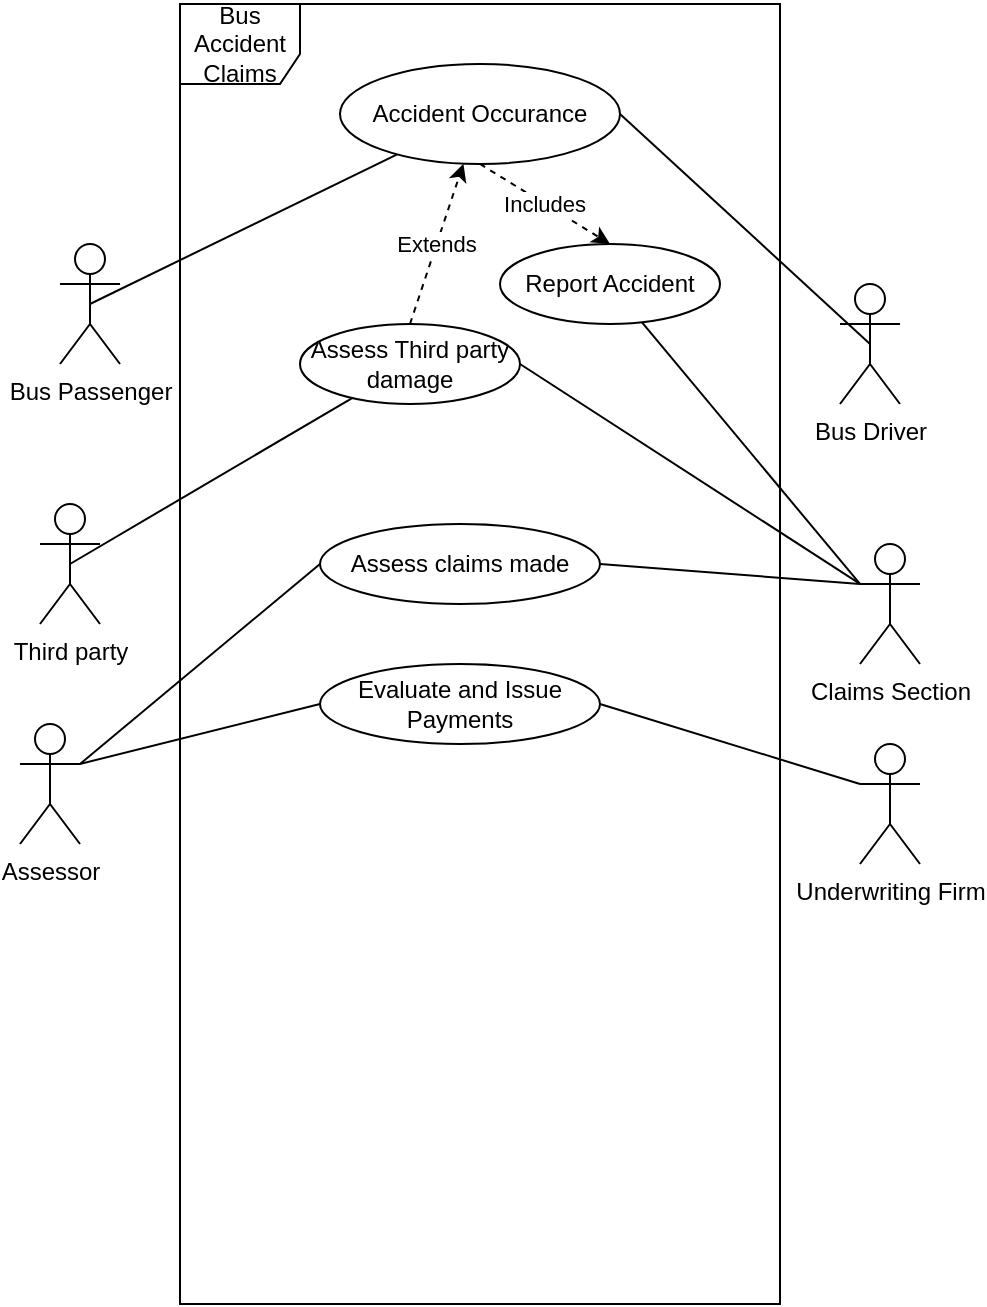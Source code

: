 <mxfile version="15.4.1" type="github">
  <diagram id="-3Mf7pvUGyZ3UgzaagBH" name="Page-1">
    <mxGraphModel dx="1038" dy="1658" grid="1" gridSize="10" guides="1" tooltips="1" connect="1" arrows="1" fold="1" page="1" pageScale="1" pageWidth="827" pageHeight="1169" math="0" shadow="0">
      <root>
        <mxCell id="0" />
        <mxCell id="1" parent="0" />
        <mxCell id="6SlTIPmL1n4rDObzGpwE-1" value="Bus Accident Claims" style="shape=umlFrame;whiteSpace=wrap;html=1;width=60;height=40;" vertex="1" parent="1">
          <mxGeometry x="240" width="300" height="650" as="geometry" />
        </mxCell>
        <mxCell id="6SlTIPmL1n4rDObzGpwE-17" style="edgeStyle=none;rounded=0;orthogonalLoop=1;jettySize=auto;html=1;exitX=0.5;exitY=0.5;exitDx=0;exitDy=0;exitPerimeter=0;endArrow=none;endFill=0;" edge="1" parent="1" source="6SlTIPmL1n4rDObzGpwE-2" target="6SlTIPmL1n4rDObzGpwE-15">
          <mxGeometry relative="1" as="geometry" />
        </mxCell>
        <mxCell id="6SlTIPmL1n4rDObzGpwE-2" value="Third party" style="shape=umlActor;verticalLabelPosition=bottom;verticalAlign=top;html=1;" vertex="1" parent="1">
          <mxGeometry x="170" y="250" width="30" height="60" as="geometry" />
        </mxCell>
        <mxCell id="6SlTIPmL1n4rDObzGpwE-24" style="edgeStyle=none;rounded=0;orthogonalLoop=1;jettySize=auto;html=1;exitX=1;exitY=0.333;exitDx=0;exitDy=0;exitPerimeter=0;entryX=0;entryY=0.5;entryDx=0;entryDy=0;endArrow=none;endFill=0;" edge="1" parent="1" source="6SlTIPmL1n4rDObzGpwE-3" target="6SlTIPmL1n4rDObzGpwE-23">
          <mxGeometry relative="1" as="geometry" />
        </mxCell>
        <mxCell id="6SlTIPmL1n4rDObzGpwE-27" style="edgeStyle=none;rounded=0;orthogonalLoop=1;jettySize=auto;html=1;exitX=1;exitY=0.333;exitDx=0;exitDy=0;exitPerimeter=0;endArrow=none;endFill=0;entryX=0;entryY=0.5;entryDx=0;entryDy=0;" edge="1" parent="1" source="6SlTIPmL1n4rDObzGpwE-3" target="6SlTIPmL1n4rDObzGpwE-26">
          <mxGeometry relative="1" as="geometry" />
        </mxCell>
        <mxCell id="6SlTIPmL1n4rDObzGpwE-3" value="Assessor" style="shape=umlActor;verticalLabelPosition=bottom;verticalAlign=top;html=1;" vertex="1" parent="1">
          <mxGeometry x="160" y="360" width="30" height="60" as="geometry" />
        </mxCell>
        <mxCell id="6SlTIPmL1n4rDObzGpwE-9" style="rounded=0;orthogonalLoop=1;jettySize=auto;html=1;exitX=0.5;exitY=0.5;exitDx=0;exitDy=0;exitPerimeter=0;entryX=1;entryY=0.5;entryDx=0;entryDy=0;endArrow=none;endFill=0;" edge="1" parent="1" source="6SlTIPmL1n4rDObzGpwE-4" target="6SlTIPmL1n4rDObzGpwE-7">
          <mxGeometry relative="1" as="geometry" />
        </mxCell>
        <mxCell id="6SlTIPmL1n4rDObzGpwE-4" value="Bus Driver" style="shape=umlActor;verticalLabelPosition=bottom;verticalAlign=top;html=1;" vertex="1" parent="1">
          <mxGeometry x="570" y="140" width="30" height="60" as="geometry" />
        </mxCell>
        <mxCell id="6SlTIPmL1n4rDObzGpwE-8" style="rounded=0;orthogonalLoop=1;jettySize=auto;html=1;exitX=0.5;exitY=0.5;exitDx=0;exitDy=0;exitPerimeter=0;endArrow=none;endFill=0;" edge="1" parent="1" source="6SlTIPmL1n4rDObzGpwE-5" target="6SlTIPmL1n4rDObzGpwE-7">
          <mxGeometry relative="1" as="geometry" />
        </mxCell>
        <mxCell id="6SlTIPmL1n4rDObzGpwE-5" value="Bus Passenger" style="shape=umlActor;verticalLabelPosition=bottom;verticalAlign=top;html=1;" vertex="1" parent="1">
          <mxGeometry x="180" y="120" width="30" height="60" as="geometry" />
        </mxCell>
        <mxCell id="6SlTIPmL1n4rDObzGpwE-20" value="Includes" style="edgeStyle=none;rounded=0;orthogonalLoop=1;jettySize=auto;html=1;exitX=0.5;exitY=1;exitDx=0;exitDy=0;entryX=0.5;entryY=0;entryDx=0;entryDy=0;endArrow=classic;endFill=1;dashed=1;" edge="1" parent="1" source="6SlTIPmL1n4rDObzGpwE-7" target="6SlTIPmL1n4rDObzGpwE-19">
          <mxGeometry relative="1" as="geometry" />
        </mxCell>
        <mxCell id="6SlTIPmL1n4rDObzGpwE-7" value="Accident Occurance" style="ellipse;whiteSpace=wrap;html=1;" vertex="1" parent="1">
          <mxGeometry x="320" y="30" width="140" height="50" as="geometry" />
        </mxCell>
        <mxCell id="6SlTIPmL1n4rDObzGpwE-28" style="edgeStyle=none;rounded=0;orthogonalLoop=1;jettySize=auto;html=1;exitX=0;exitY=0.333;exitDx=0;exitDy=0;exitPerimeter=0;entryX=1;entryY=0.5;entryDx=0;entryDy=0;endArrow=none;endFill=0;" edge="1" parent="1" source="6SlTIPmL1n4rDObzGpwE-13" target="6SlTIPmL1n4rDObzGpwE-26">
          <mxGeometry relative="1" as="geometry" />
        </mxCell>
        <mxCell id="6SlTIPmL1n4rDObzGpwE-13" value="Underwriting Firm" style="shape=umlActor;verticalLabelPosition=bottom;verticalAlign=top;html=1;" vertex="1" parent="1">
          <mxGeometry x="580" y="370" width="30" height="60" as="geometry" />
        </mxCell>
        <mxCell id="6SlTIPmL1n4rDObzGpwE-16" value="Extends" style="edgeStyle=none;rounded=0;orthogonalLoop=1;jettySize=auto;html=1;exitX=0.5;exitY=0;exitDx=0;exitDy=0;endArrow=classic;endFill=1;dashed=1;" edge="1" parent="1" source="6SlTIPmL1n4rDObzGpwE-15" target="6SlTIPmL1n4rDObzGpwE-7">
          <mxGeometry relative="1" as="geometry" />
        </mxCell>
        <mxCell id="6SlTIPmL1n4rDObzGpwE-15" value="Assess Third party damage" style="ellipse;whiteSpace=wrap;html=1;" vertex="1" parent="1">
          <mxGeometry x="300" y="160" width="110" height="40" as="geometry" />
        </mxCell>
        <mxCell id="6SlTIPmL1n4rDObzGpwE-21" style="edgeStyle=none;rounded=0;orthogonalLoop=1;jettySize=auto;html=1;exitX=0;exitY=0.333;exitDx=0;exitDy=0;exitPerimeter=0;endArrow=none;endFill=0;" edge="1" parent="1" source="6SlTIPmL1n4rDObzGpwE-18" target="6SlTIPmL1n4rDObzGpwE-19">
          <mxGeometry relative="1" as="geometry" />
        </mxCell>
        <mxCell id="6SlTIPmL1n4rDObzGpwE-22" style="edgeStyle=none;rounded=0;orthogonalLoop=1;jettySize=auto;html=1;exitX=0;exitY=0.333;exitDx=0;exitDy=0;exitPerimeter=0;entryX=1;entryY=0.5;entryDx=0;entryDy=0;endArrow=none;endFill=0;" edge="1" parent="1" source="6SlTIPmL1n4rDObzGpwE-18" target="6SlTIPmL1n4rDObzGpwE-15">
          <mxGeometry relative="1" as="geometry" />
        </mxCell>
        <mxCell id="6SlTIPmL1n4rDObzGpwE-25" style="edgeStyle=none;rounded=0;orthogonalLoop=1;jettySize=auto;html=1;exitX=0;exitY=0.333;exitDx=0;exitDy=0;exitPerimeter=0;entryX=1;entryY=0.5;entryDx=0;entryDy=0;endArrow=none;endFill=0;" edge="1" parent="1" source="6SlTIPmL1n4rDObzGpwE-18" target="6SlTIPmL1n4rDObzGpwE-23">
          <mxGeometry relative="1" as="geometry" />
        </mxCell>
        <mxCell id="6SlTIPmL1n4rDObzGpwE-18" value="Claims Section" style="shape=umlActor;verticalLabelPosition=bottom;verticalAlign=top;html=1;" vertex="1" parent="1">
          <mxGeometry x="580" y="270" width="30" height="60" as="geometry" />
        </mxCell>
        <mxCell id="6SlTIPmL1n4rDObzGpwE-19" value="Report Accident" style="ellipse;whiteSpace=wrap;html=1;" vertex="1" parent="1">
          <mxGeometry x="400" y="120" width="110" height="40" as="geometry" />
        </mxCell>
        <mxCell id="6SlTIPmL1n4rDObzGpwE-23" value="Assess claims made" style="ellipse;whiteSpace=wrap;html=1;" vertex="1" parent="1">
          <mxGeometry x="310" y="260" width="140" height="40" as="geometry" />
        </mxCell>
        <mxCell id="6SlTIPmL1n4rDObzGpwE-26" value="Evaluate and Issue Payments" style="ellipse;whiteSpace=wrap;html=1;" vertex="1" parent="1">
          <mxGeometry x="310" y="330" width="140" height="40" as="geometry" />
        </mxCell>
      </root>
    </mxGraphModel>
  </diagram>
</mxfile>
